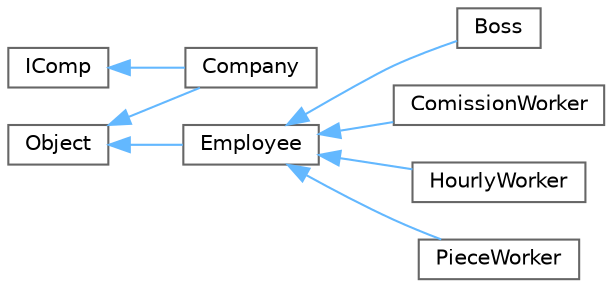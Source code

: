 digraph "Graphical Class Hierarchy"
{
 // LATEX_PDF_SIZE
  bgcolor="transparent";
  edge [fontname=Helvetica,fontsize=10,labelfontname=Helvetica,labelfontsize=10];
  node [fontname=Helvetica,fontsize=10,shape=box,height=0.2,width=0.4];
  rankdir="LR";
  Node0 [id="Node000000",label="IComp",height=0.2,width=0.4,color="grey40", fillcolor="white", style="filled",URL="$class_i_comp.html",tooltip=" "];
  Node0 -> Node1 [id="edge1_Node000000_Node000001",dir="back",color="steelblue1",style="solid",tooltip=" "];
  Node1 [id="Node000001",label="Company",height=0.2,width=0.4,color="grey40", fillcolor="white", style="filled",URL="$class_company.html",tooltip=" "];
  Node2 [id="Node000002",label="Object",height=0.2,width=0.4,color="grey40", fillcolor="white", style="filled",URL="$class_object.html",tooltip=" "];
  Node2 -> Node1 [id="edge2_Node000002_Node000001",dir="back",color="steelblue1",style="solid",tooltip=" "];
  Node2 -> Node3 [id="edge3_Node000002_Node000003",dir="back",color="steelblue1",style="solid",tooltip=" "];
  Node3 [id="Node000003",label="Employee",height=0.2,width=0.4,color="grey40", fillcolor="white", style="filled",URL="$class_employee.html",tooltip=" "];
  Node3 -> Node4 [id="edge4_Node000003_Node000004",dir="back",color="steelblue1",style="solid",tooltip=" "];
  Node4 [id="Node000004",label="Boss",height=0.2,width=0.4,color="grey40", fillcolor="white", style="filled",URL="$class_boss.html",tooltip=" "];
  Node3 -> Node5 [id="edge5_Node000003_Node000005",dir="back",color="steelblue1",style="solid",tooltip=" "];
  Node5 [id="Node000005",label="ComissionWorker",height=0.2,width=0.4,color="grey40", fillcolor="white", style="filled",URL="$class_comission_worker.html",tooltip=" "];
  Node3 -> Node6 [id="edge6_Node000003_Node000006",dir="back",color="steelblue1",style="solid",tooltip=" "];
  Node6 [id="Node000006",label="HourlyWorker",height=0.2,width=0.4,color="grey40", fillcolor="white", style="filled",URL="$class_hourly_worker.html",tooltip=" "];
  Node3 -> Node7 [id="edge7_Node000003_Node000007",dir="back",color="steelblue1",style="solid",tooltip=" "];
  Node7 [id="Node000007",label="PieceWorker",height=0.2,width=0.4,color="grey40", fillcolor="white", style="filled",URL="$class_piece_worker.html",tooltip=" "];
}
